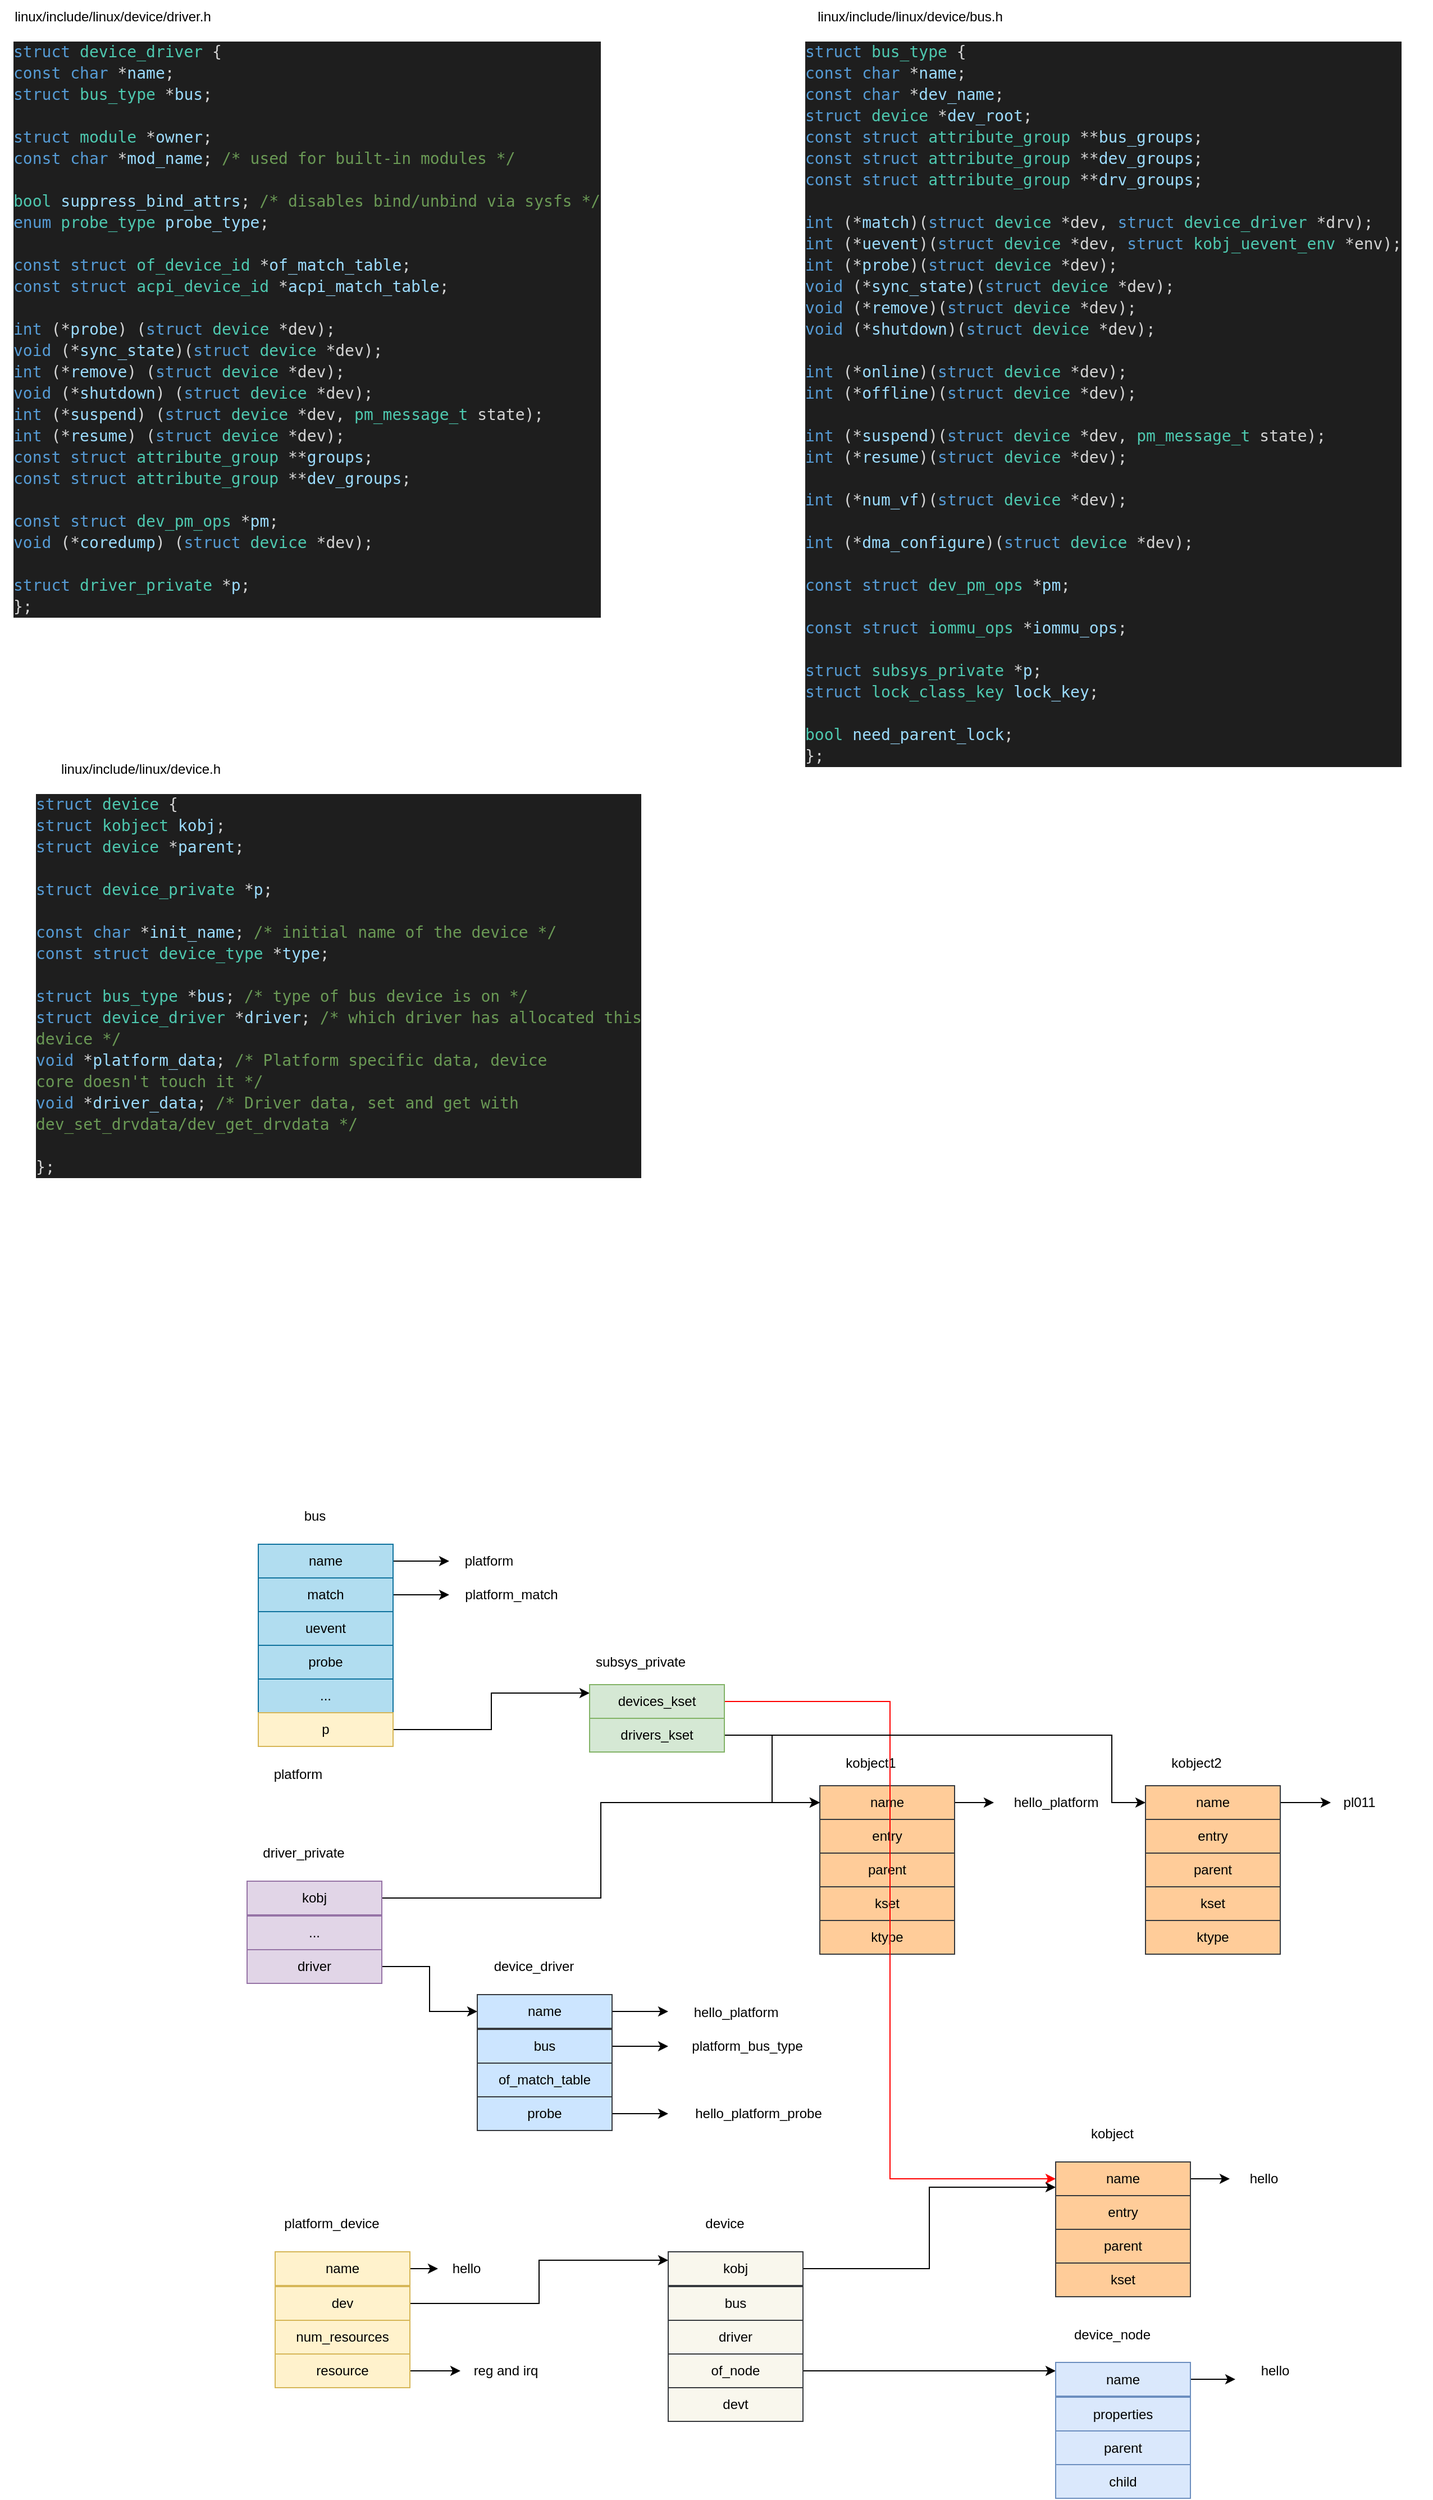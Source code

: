 <mxfile version="20.2.8" type="github">
  <diagram id="d7NLYTCu-5qukCgbCJom" name="device-driver">
    <mxGraphModel dx="1929" dy="1066" grid="1" gridSize="10" guides="1" tooltips="1" connect="1" arrows="1" fold="1" page="1" pageScale="1" pageWidth="850" pageHeight="1100" math="0" shadow="0">
      <root>
        <mxCell id="0" />
        <mxCell id="1" parent="0" />
        <mxCell id="vHzV1v6CMu6WBuoKaThm-1" value="linux/include/linux/device/driver.h" style="text;html=1;align=center;verticalAlign=middle;resizable=0;points=[];autosize=1;strokeColor=none;fillColor=none;" vertex="1" parent="1">
          <mxGeometry x="20" y="135" width="200" height="30" as="geometry" />
        </mxCell>
        <mxCell id="vHzV1v6CMu6WBuoKaThm-2" value="&lt;div style=&quot;color: rgb(212, 212, 212); background-color: rgb(30, 30, 30); font-family: &amp;quot;Droid Sans Mono&amp;quot;, &amp;quot;monospace&amp;quot;, monospace; font-weight: normal; font-size: 14px; line-height: 19px;&quot;&gt;&lt;div&gt;&lt;span style=&quot;color: #569cd6;&quot;&gt;struct&lt;/span&gt;&lt;span style=&quot;color: #d4d4d4;&quot;&gt; &lt;/span&gt;&lt;span style=&quot;color: #4ec9b0;&quot;&gt;device_driver&lt;/span&gt;&lt;span style=&quot;color: #d4d4d4;&quot;&gt; {&lt;/span&gt;&lt;/div&gt;&lt;div&gt;&lt;span style=&quot;color: #d4d4d4;&quot;&gt;    &lt;/span&gt;&lt;span style=&quot;color: #569cd6;&quot;&gt;const&lt;/span&gt;&lt;span style=&quot;color: #d4d4d4;&quot;&gt; &lt;/span&gt;&lt;span style=&quot;color: #569cd6;&quot;&gt;char&lt;/span&gt;&lt;span style=&quot;color: #d4d4d4;&quot;&gt;      *&lt;/span&gt;&lt;span style=&quot;color: #9cdcfe;&quot;&gt;name&lt;/span&gt;&lt;span style=&quot;color: #d4d4d4;&quot;&gt;;&lt;/span&gt;&lt;/div&gt;&lt;div&gt;&lt;span style=&quot;color: #d4d4d4;&quot;&gt;    &lt;/span&gt;&lt;span style=&quot;color: #569cd6;&quot;&gt;struct&lt;/span&gt;&lt;span style=&quot;color: #d4d4d4;&quot;&gt; &lt;/span&gt;&lt;span style=&quot;color: #4ec9b0;&quot;&gt;bus_type&lt;/span&gt;&lt;span style=&quot;color: #d4d4d4;&quot;&gt;     *&lt;/span&gt;&lt;span style=&quot;color: #9cdcfe;&quot;&gt;bus&lt;/span&gt;&lt;span style=&quot;color: #d4d4d4;&quot;&gt;;&lt;/span&gt;&lt;/div&gt;&lt;br&gt;&lt;div&gt;&lt;span style=&quot;color: #d4d4d4;&quot;&gt;    &lt;/span&gt;&lt;span style=&quot;color: #569cd6;&quot;&gt;struct&lt;/span&gt;&lt;span style=&quot;color: #d4d4d4;&quot;&gt; &lt;/span&gt;&lt;span style=&quot;color: #4ec9b0;&quot;&gt;module&lt;/span&gt;&lt;span style=&quot;color: #d4d4d4;&quot;&gt;       *&lt;/span&gt;&lt;span style=&quot;color: #9cdcfe;&quot;&gt;owner&lt;/span&gt;&lt;span style=&quot;color: #d4d4d4;&quot;&gt;;&lt;/span&gt;&lt;/div&gt;&lt;div&gt;&lt;span style=&quot;color: #d4d4d4;&quot;&gt;    &lt;/span&gt;&lt;span style=&quot;color: #569cd6;&quot;&gt;const&lt;/span&gt;&lt;span style=&quot;color: #d4d4d4;&quot;&gt; &lt;/span&gt;&lt;span style=&quot;color: #569cd6;&quot;&gt;char&lt;/span&gt;&lt;span style=&quot;color: #d4d4d4;&quot;&gt;      *&lt;/span&gt;&lt;span style=&quot;color: #9cdcfe;&quot;&gt;mod_name&lt;/span&gt;&lt;span style=&quot;color: #d4d4d4;&quot;&gt;;&lt;/span&gt;&lt;span style=&quot;color: #6a9955;&quot;&gt;  /* used for built-in modules */&lt;/span&gt;&lt;/div&gt;&lt;br&gt;&lt;div&gt;&lt;span style=&quot;color: #d4d4d4;&quot;&gt;    &lt;/span&gt;&lt;span style=&quot;color: #4ec9b0;&quot;&gt;bool&lt;/span&gt;&lt;span style=&quot;color: #d4d4d4;&quot;&gt; &lt;/span&gt;&lt;span style=&quot;color: #9cdcfe;&quot;&gt;suppress_bind_attrs&lt;/span&gt;&lt;span style=&quot;color: #d4d4d4;&quot;&gt;;&lt;/span&gt;&lt;span style=&quot;color: #6a9955;&quot;&gt;   /* disables bind/unbind via sysfs */&lt;/span&gt;&lt;/div&gt;&lt;div&gt;&lt;span style=&quot;color: #d4d4d4;&quot;&gt;    &lt;/span&gt;&lt;span style=&quot;color: #569cd6;&quot;&gt;enum&lt;/span&gt;&lt;span style=&quot;color: #d4d4d4;&quot;&gt; &lt;/span&gt;&lt;span style=&quot;color: #4ec9b0;&quot;&gt;probe_type&lt;/span&gt;&lt;span style=&quot;color: #d4d4d4;&quot;&gt; &lt;/span&gt;&lt;span style=&quot;color: #9cdcfe;&quot;&gt;probe_type&lt;/span&gt;&lt;span style=&quot;color: #d4d4d4;&quot;&gt;;&lt;/span&gt;&lt;/div&gt;&lt;br&gt;&lt;div&gt;&lt;span style=&quot;color: #d4d4d4;&quot;&gt;    &lt;/span&gt;&lt;span style=&quot;color: #569cd6;&quot;&gt;const&lt;/span&gt;&lt;span style=&quot;color: #d4d4d4;&quot;&gt; &lt;/span&gt;&lt;span style=&quot;color: #569cd6;&quot;&gt;struct&lt;/span&gt;&lt;span style=&quot;color: #d4d4d4;&quot;&gt; &lt;/span&gt;&lt;span style=&quot;color: #4ec9b0;&quot;&gt;of_device_id&lt;/span&gt;&lt;span style=&quot;color: #d4d4d4;&quot;&gt;   *&lt;/span&gt;&lt;span style=&quot;color: #9cdcfe;&quot;&gt;of_match_table&lt;/span&gt;&lt;span style=&quot;color: #d4d4d4;&quot;&gt;;&lt;/span&gt;&lt;/div&gt;&lt;div&gt;&lt;span style=&quot;color: #d4d4d4;&quot;&gt;    &lt;/span&gt;&lt;span style=&quot;color: #569cd6;&quot;&gt;const&lt;/span&gt;&lt;span style=&quot;color: #d4d4d4;&quot;&gt; &lt;/span&gt;&lt;span style=&quot;color: #569cd6;&quot;&gt;struct&lt;/span&gt;&lt;span style=&quot;color: #d4d4d4;&quot;&gt; &lt;/span&gt;&lt;span style=&quot;color: #4ec9b0;&quot;&gt;acpi_device_id&lt;/span&gt;&lt;span style=&quot;color: #d4d4d4;&quot;&gt; *&lt;/span&gt;&lt;span style=&quot;color: #9cdcfe;&quot;&gt;acpi_match_table&lt;/span&gt;&lt;span style=&quot;color: #d4d4d4;&quot;&gt;;&lt;/span&gt;&lt;/div&gt;&lt;br&gt;&lt;div&gt;&lt;span style=&quot;color: #d4d4d4;&quot;&gt;    &lt;/span&gt;&lt;span style=&quot;color: #569cd6;&quot;&gt;int&lt;/span&gt;&lt;span style=&quot;color: #d4d4d4;&quot;&gt; (*&lt;/span&gt;&lt;span style=&quot;color: #9cdcfe;&quot;&gt;probe&lt;/span&gt;&lt;span style=&quot;color: #d4d4d4;&quot;&gt;) (&lt;/span&gt;&lt;span style=&quot;color: #569cd6;&quot;&gt;struct&lt;/span&gt;&lt;span style=&quot;color: #d4d4d4;&quot;&gt; &lt;/span&gt;&lt;span style=&quot;color: #4ec9b0;&quot;&gt;device&lt;/span&gt;&lt;span style=&quot;color: #d4d4d4;&quot;&gt; *dev);&lt;/span&gt;&lt;/div&gt;&lt;div&gt;&lt;span style=&quot;color: #d4d4d4;&quot;&gt;    &lt;/span&gt;&lt;span style=&quot;color: #569cd6;&quot;&gt;void&lt;/span&gt;&lt;span style=&quot;color: #d4d4d4;&quot;&gt; (*&lt;/span&gt;&lt;span style=&quot;color: #9cdcfe;&quot;&gt;sync_state&lt;/span&gt;&lt;span style=&quot;color: #d4d4d4;&quot;&gt;)(&lt;/span&gt;&lt;span style=&quot;color: #569cd6;&quot;&gt;struct&lt;/span&gt;&lt;span style=&quot;color: #d4d4d4;&quot;&gt; &lt;/span&gt;&lt;span style=&quot;color: #4ec9b0;&quot;&gt;device&lt;/span&gt;&lt;span style=&quot;color: #d4d4d4;&quot;&gt; *dev);&lt;/span&gt;&lt;/div&gt;&lt;div&gt;&lt;span style=&quot;color: #d4d4d4;&quot;&gt;    &lt;/span&gt;&lt;span style=&quot;color: #569cd6;&quot;&gt;int&lt;/span&gt;&lt;span style=&quot;color: #d4d4d4;&quot;&gt; (*&lt;/span&gt;&lt;span style=&quot;color: #9cdcfe;&quot;&gt;remove&lt;/span&gt;&lt;span style=&quot;color: #d4d4d4;&quot;&gt;) (&lt;/span&gt;&lt;span style=&quot;color: #569cd6;&quot;&gt;struct&lt;/span&gt;&lt;span style=&quot;color: #d4d4d4;&quot;&gt; &lt;/span&gt;&lt;span style=&quot;color: #4ec9b0;&quot;&gt;device&lt;/span&gt;&lt;span style=&quot;color: #d4d4d4;&quot;&gt; *dev);&lt;/span&gt;&lt;/div&gt;&lt;div&gt;&lt;span style=&quot;color: #d4d4d4;&quot;&gt;    &lt;/span&gt;&lt;span style=&quot;color: #569cd6;&quot;&gt;void&lt;/span&gt;&lt;span style=&quot;color: #d4d4d4;&quot;&gt; (*&lt;/span&gt;&lt;span style=&quot;color: #9cdcfe;&quot;&gt;shutdown&lt;/span&gt;&lt;span style=&quot;color: #d4d4d4;&quot;&gt;) (&lt;/span&gt;&lt;span style=&quot;color: #569cd6;&quot;&gt;struct&lt;/span&gt;&lt;span style=&quot;color: #d4d4d4;&quot;&gt; &lt;/span&gt;&lt;span style=&quot;color: #4ec9b0;&quot;&gt;device&lt;/span&gt;&lt;span style=&quot;color: #d4d4d4;&quot;&gt; *dev);&lt;/span&gt;&lt;/div&gt;&lt;div&gt;&lt;span style=&quot;color: #d4d4d4;&quot;&gt;    &lt;/span&gt;&lt;span style=&quot;color: #569cd6;&quot;&gt;int&lt;/span&gt;&lt;span style=&quot;color: #d4d4d4;&quot;&gt; (*&lt;/span&gt;&lt;span style=&quot;color: #9cdcfe;&quot;&gt;suspend&lt;/span&gt;&lt;span style=&quot;color: #d4d4d4;&quot;&gt;) (&lt;/span&gt;&lt;span style=&quot;color: #569cd6;&quot;&gt;struct&lt;/span&gt;&lt;span style=&quot;color: #d4d4d4;&quot;&gt; &lt;/span&gt;&lt;span style=&quot;color: #4ec9b0;&quot;&gt;device&lt;/span&gt;&lt;span style=&quot;color: #d4d4d4;&quot;&gt; *dev, &lt;/span&gt;&lt;span style=&quot;color: #4ec9b0;&quot;&gt;pm_message_t&lt;/span&gt;&lt;span style=&quot;color: #d4d4d4;&quot;&gt; state);&lt;/span&gt;&lt;/div&gt;&lt;div&gt;&lt;span style=&quot;color: #d4d4d4;&quot;&gt;    &lt;/span&gt;&lt;span style=&quot;color: #569cd6;&quot;&gt;int&lt;/span&gt;&lt;span style=&quot;color: #d4d4d4;&quot;&gt; (*&lt;/span&gt;&lt;span style=&quot;color: #9cdcfe;&quot;&gt;resume&lt;/span&gt;&lt;span style=&quot;color: #d4d4d4;&quot;&gt;) (&lt;/span&gt;&lt;span style=&quot;color: #569cd6;&quot;&gt;struct&lt;/span&gt;&lt;span style=&quot;color: #d4d4d4;&quot;&gt; &lt;/span&gt;&lt;span style=&quot;color: #4ec9b0;&quot;&gt;device&lt;/span&gt;&lt;span style=&quot;color: #d4d4d4;&quot;&gt; *dev);&lt;/span&gt;&lt;/div&gt;&lt;div&gt;&lt;span style=&quot;color: #d4d4d4;&quot;&gt;    &lt;/span&gt;&lt;span style=&quot;color: #569cd6;&quot;&gt;const&lt;/span&gt;&lt;span style=&quot;color: #d4d4d4;&quot;&gt; &lt;/span&gt;&lt;span style=&quot;color: #569cd6;&quot;&gt;struct&lt;/span&gt;&lt;span style=&quot;color: #d4d4d4;&quot;&gt; &lt;/span&gt;&lt;span style=&quot;color: #4ec9b0;&quot;&gt;attribute_group&lt;/span&gt;&lt;span style=&quot;color: #d4d4d4;&quot;&gt; **&lt;/span&gt;&lt;span style=&quot;color: #9cdcfe;&quot;&gt;groups&lt;/span&gt;&lt;span style=&quot;color: #d4d4d4;&quot;&gt;;&lt;/span&gt;&lt;/div&gt;&lt;div&gt;&lt;span style=&quot;color: #d4d4d4;&quot;&gt;    &lt;/span&gt;&lt;span style=&quot;color: #569cd6;&quot;&gt;const&lt;/span&gt;&lt;span style=&quot;color: #d4d4d4;&quot;&gt; &lt;/span&gt;&lt;span style=&quot;color: #569cd6;&quot;&gt;struct&lt;/span&gt;&lt;span style=&quot;color: #d4d4d4;&quot;&gt; &lt;/span&gt;&lt;span style=&quot;color: #4ec9b0;&quot;&gt;attribute_group&lt;/span&gt;&lt;span style=&quot;color: #d4d4d4;&quot;&gt; **&lt;/span&gt;&lt;span style=&quot;color: #9cdcfe;&quot;&gt;dev_groups&lt;/span&gt;&lt;span style=&quot;color: #d4d4d4;&quot;&gt;;&lt;/span&gt;&lt;/div&gt;&lt;br&gt;&lt;div&gt;&lt;span style=&quot;color: #d4d4d4;&quot;&gt;    &lt;/span&gt;&lt;span style=&quot;color: #569cd6;&quot;&gt;const&lt;/span&gt;&lt;span style=&quot;color: #d4d4d4;&quot;&gt; &lt;/span&gt;&lt;span style=&quot;color: #569cd6;&quot;&gt;struct&lt;/span&gt;&lt;span style=&quot;color: #d4d4d4;&quot;&gt; &lt;/span&gt;&lt;span style=&quot;color: #4ec9b0;&quot;&gt;dev_pm_ops&lt;/span&gt;&lt;span style=&quot;color: #d4d4d4;&quot;&gt; *&lt;/span&gt;&lt;span style=&quot;color: #9cdcfe;&quot;&gt;pm&lt;/span&gt;&lt;span style=&quot;color: #d4d4d4;&quot;&gt;;&lt;/span&gt;&lt;/div&gt;&lt;div&gt;&lt;span style=&quot;color: #d4d4d4;&quot;&gt;    &lt;/span&gt;&lt;span style=&quot;color: #569cd6;&quot;&gt;void&lt;/span&gt;&lt;span style=&quot;color: #d4d4d4;&quot;&gt; (*&lt;/span&gt;&lt;span style=&quot;color: #9cdcfe;&quot;&gt;coredump&lt;/span&gt;&lt;span style=&quot;color: #d4d4d4;&quot;&gt;) (&lt;/span&gt;&lt;span style=&quot;color: #569cd6;&quot;&gt;struct&lt;/span&gt;&lt;span style=&quot;color: #d4d4d4;&quot;&gt; &lt;/span&gt;&lt;span style=&quot;color: #4ec9b0;&quot;&gt;device&lt;/span&gt;&lt;span style=&quot;color: #d4d4d4;&quot;&gt; *dev);&lt;/span&gt;&lt;/div&gt;&lt;br&gt;&lt;div&gt;&lt;span style=&quot;color: #d4d4d4;&quot;&gt;    &lt;/span&gt;&lt;span style=&quot;color: #569cd6;&quot;&gt;struct&lt;/span&gt;&lt;span style=&quot;color: #d4d4d4;&quot;&gt; &lt;/span&gt;&lt;span style=&quot;color: #4ec9b0;&quot;&gt;driver_private&lt;/span&gt;&lt;span style=&quot;color: #d4d4d4;&quot;&gt; *&lt;/span&gt;&lt;span style=&quot;color: #9cdcfe;&quot;&gt;p&lt;/span&gt;&lt;span style=&quot;color: #d4d4d4;&quot;&gt;;&lt;/span&gt;&lt;/div&gt;&lt;div&gt;&lt;span style=&quot;color: #d4d4d4;&quot;&gt;};&lt;/span&gt;&lt;/div&gt;&lt;/div&gt;" style="text;whiteSpace=wrap;html=1;" vertex="1" parent="1">
          <mxGeometry x="30" y="165" width="560" height="560" as="geometry" />
        </mxCell>
        <mxCell id="vHzV1v6CMu6WBuoKaThm-3" value="linux/include/linux/device/bus.h" style="text;html=1;align=center;verticalAlign=middle;resizable=0;points=[];autosize=1;strokeColor=none;fillColor=none;" vertex="1" parent="1">
          <mxGeometry x="735" y="135" width="190" height="30" as="geometry" />
        </mxCell>
        <mxCell id="vHzV1v6CMu6WBuoKaThm-4" value="&lt;div style=&quot;color: rgb(212, 212, 212); background-color: rgb(30, 30, 30); font-family: &amp;quot;Droid Sans Mono&amp;quot;, &amp;quot;monospace&amp;quot;, monospace; font-weight: normal; font-size: 14px; line-height: 19px;&quot;&gt;&lt;div&gt;&lt;span style=&quot;color: #569cd6;&quot;&gt;struct&lt;/span&gt;&lt;span style=&quot;color: #d4d4d4;&quot;&gt; &lt;/span&gt;&lt;span style=&quot;color: #4ec9b0;&quot;&gt;bus_type&lt;/span&gt;&lt;span style=&quot;color: #d4d4d4;&quot;&gt; {&lt;/span&gt;&lt;/div&gt;&lt;div&gt;&lt;span style=&quot;color: #d4d4d4;&quot;&gt;    &lt;/span&gt;&lt;span style=&quot;color: #569cd6;&quot;&gt;const&lt;/span&gt;&lt;span style=&quot;color: #d4d4d4;&quot;&gt; &lt;/span&gt;&lt;span style=&quot;color: #569cd6;&quot;&gt;char&lt;/span&gt;&lt;span style=&quot;color: #d4d4d4;&quot;&gt;      *&lt;/span&gt;&lt;span style=&quot;color: #9cdcfe;&quot;&gt;name&lt;/span&gt;&lt;span style=&quot;color: #d4d4d4;&quot;&gt;;&lt;/span&gt;&lt;/div&gt;&lt;div&gt;&lt;span style=&quot;color: #d4d4d4;&quot;&gt;    &lt;/span&gt;&lt;span style=&quot;color: #569cd6;&quot;&gt;const&lt;/span&gt;&lt;span style=&quot;color: #d4d4d4;&quot;&gt; &lt;/span&gt;&lt;span style=&quot;color: #569cd6;&quot;&gt;char&lt;/span&gt;&lt;span style=&quot;color: #d4d4d4;&quot;&gt;      *&lt;/span&gt;&lt;span style=&quot;color: #9cdcfe;&quot;&gt;dev_name&lt;/span&gt;&lt;span style=&quot;color: #d4d4d4;&quot;&gt;;&lt;/span&gt;&lt;/div&gt;&lt;div&gt;&lt;span style=&quot;color: #d4d4d4;&quot;&gt;    &lt;/span&gt;&lt;span style=&quot;color: #569cd6;&quot;&gt;struct&lt;/span&gt;&lt;span style=&quot;color: #d4d4d4;&quot;&gt; &lt;/span&gt;&lt;span style=&quot;color: #4ec9b0;&quot;&gt;device&lt;/span&gt;&lt;span style=&quot;color: #d4d4d4;&quot;&gt;       *&lt;/span&gt;&lt;span style=&quot;color: #9cdcfe;&quot;&gt;dev_root&lt;/span&gt;&lt;span style=&quot;color: #d4d4d4;&quot;&gt;;&lt;/span&gt;&lt;/div&gt;&lt;div&gt;&lt;span style=&quot;color: #d4d4d4;&quot;&gt;    &lt;/span&gt;&lt;span style=&quot;color: #569cd6;&quot;&gt;const&lt;/span&gt;&lt;span style=&quot;color: #d4d4d4;&quot;&gt; &lt;/span&gt;&lt;span style=&quot;color: #569cd6;&quot;&gt;struct&lt;/span&gt;&lt;span style=&quot;color: #d4d4d4;&quot;&gt; &lt;/span&gt;&lt;span style=&quot;color: #4ec9b0;&quot;&gt;attribute_group&lt;/span&gt;&lt;span style=&quot;color: #d4d4d4;&quot;&gt; **&lt;/span&gt;&lt;span style=&quot;color: #9cdcfe;&quot;&gt;bus_groups&lt;/span&gt;&lt;span style=&quot;color: #d4d4d4;&quot;&gt;;&lt;/span&gt;&lt;/div&gt;&lt;div&gt;&lt;span style=&quot;color: #d4d4d4;&quot;&gt;    &lt;/span&gt;&lt;span style=&quot;color: #569cd6;&quot;&gt;const&lt;/span&gt;&lt;span style=&quot;color: #d4d4d4;&quot;&gt; &lt;/span&gt;&lt;span style=&quot;color: #569cd6;&quot;&gt;struct&lt;/span&gt;&lt;span style=&quot;color: #d4d4d4;&quot;&gt; &lt;/span&gt;&lt;span style=&quot;color: #4ec9b0;&quot;&gt;attribute_group&lt;/span&gt;&lt;span style=&quot;color: #d4d4d4;&quot;&gt; **&lt;/span&gt;&lt;span style=&quot;color: #9cdcfe;&quot;&gt;dev_groups&lt;/span&gt;&lt;span style=&quot;color: #d4d4d4;&quot;&gt;;&lt;/span&gt;&lt;/div&gt;&lt;div&gt;&lt;span style=&quot;color: #d4d4d4;&quot;&gt;    &lt;/span&gt;&lt;span style=&quot;color: #569cd6;&quot;&gt;const&lt;/span&gt;&lt;span style=&quot;color: #d4d4d4;&quot;&gt; &lt;/span&gt;&lt;span style=&quot;color: #569cd6;&quot;&gt;struct&lt;/span&gt;&lt;span style=&quot;color: #d4d4d4;&quot;&gt; &lt;/span&gt;&lt;span style=&quot;color: #4ec9b0;&quot;&gt;attribute_group&lt;/span&gt;&lt;span style=&quot;color: #d4d4d4;&quot;&gt; **&lt;/span&gt;&lt;span style=&quot;color: #9cdcfe;&quot;&gt;drv_groups&lt;/span&gt;&lt;span style=&quot;color: #d4d4d4;&quot;&gt;;&lt;/span&gt;&lt;/div&gt;&lt;br&gt;&lt;div&gt;&lt;span style=&quot;color: #d4d4d4;&quot;&gt;    &lt;/span&gt;&lt;span style=&quot;color: #569cd6;&quot;&gt;int&lt;/span&gt;&lt;span style=&quot;color: #d4d4d4;&quot;&gt; (*&lt;/span&gt;&lt;span style=&quot;color: #9cdcfe;&quot;&gt;match&lt;/span&gt;&lt;span style=&quot;color: #d4d4d4;&quot;&gt;)(&lt;/span&gt;&lt;span style=&quot;color: #569cd6;&quot;&gt;struct&lt;/span&gt;&lt;span style=&quot;color: #d4d4d4;&quot;&gt; &lt;/span&gt;&lt;span style=&quot;color: #4ec9b0;&quot;&gt;device&lt;/span&gt;&lt;span style=&quot;color: #d4d4d4;&quot;&gt; *dev, &lt;/span&gt;&lt;span style=&quot;color: #569cd6;&quot;&gt;struct&lt;/span&gt;&lt;span style=&quot;color: #d4d4d4;&quot;&gt; &lt;/span&gt;&lt;span style=&quot;color: #4ec9b0;&quot;&gt;device_driver&lt;/span&gt;&lt;span style=&quot;color: #d4d4d4;&quot;&gt; *drv);&lt;/span&gt;&lt;/div&gt;&lt;div&gt;&lt;span style=&quot;color: #d4d4d4;&quot;&gt;    &lt;/span&gt;&lt;span style=&quot;color: #569cd6;&quot;&gt;int&lt;/span&gt;&lt;span style=&quot;color: #d4d4d4;&quot;&gt; (*&lt;/span&gt;&lt;span style=&quot;color: #9cdcfe;&quot;&gt;uevent&lt;/span&gt;&lt;span style=&quot;color: #d4d4d4;&quot;&gt;)(&lt;/span&gt;&lt;span style=&quot;color: #569cd6;&quot;&gt;struct&lt;/span&gt;&lt;span style=&quot;color: #d4d4d4;&quot;&gt; &lt;/span&gt;&lt;span style=&quot;color: #4ec9b0;&quot;&gt;device&lt;/span&gt;&lt;span style=&quot;color: #d4d4d4;&quot;&gt; *dev, &lt;/span&gt;&lt;span style=&quot;color: #569cd6;&quot;&gt;struct&lt;/span&gt;&lt;span style=&quot;color: #d4d4d4;&quot;&gt; &lt;/span&gt;&lt;span style=&quot;color: #4ec9b0;&quot;&gt;kobj_uevent_env&lt;/span&gt;&lt;span style=&quot;color: #d4d4d4;&quot;&gt; *env);&lt;/span&gt;&lt;/div&gt;&lt;div&gt;&lt;span style=&quot;color: #d4d4d4;&quot;&gt;    &lt;/span&gt;&lt;span style=&quot;color: #569cd6;&quot;&gt;int&lt;/span&gt;&lt;span style=&quot;color: #d4d4d4;&quot;&gt; (*&lt;/span&gt;&lt;span style=&quot;color: #9cdcfe;&quot;&gt;probe&lt;/span&gt;&lt;span style=&quot;color: #d4d4d4;&quot;&gt;)(&lt;/span&gt;&lt;span style=&quot;color: #569cd6;&quot;&gt;struct&lt;/span&gt;&lt;span style=&quot;color: #d4d4d4;&quot;&gt; &lt;/span&gt;&lt;span style=&quot;color: #4ec9b0;&quot;&gt;device&lt;/span&gt;&lt;span style=&quot;color: #d4d4d4;&quot;&gt; *dev);&lt;/span&gt;&lt;/div&gt;&lt;div&gt;&lt;span style=&quot;color: #d4d4d4;&quot;&gt;    &lt;/span&gt;&lt;span style=&quot;color: #569cd6;&quot;&gt;void&lt;/span&gt;&lt;span style=&quot;color: #d4d4d4;&quot;&gt; (*&lt;/span&gt;&lt;span style=&quot;color: #9cdcfe;&quot;&gt;sync_state&lt;/span&gt;&lt;span style=&quot;color: #d4d4d4;&quot;&gt;)(&lt;/span&gt;&lt;span style=&quot;color: #569cd6;&quot;&gt;struct&lt;/span&gt;&lt;span style=&quot;color: #d4d4d4;&quot;&gt; &lt;/span&gt;&lt;span style=&quot;color: #4ec9b0;&quot;&gt;device&lt;/span&gt;&lt;span style=&quot;color: #d4d4d4;&quot;&gt; *dev);&lt;/span&gt;&lt;/div&gt;&lt;div&gt;&lt;span style=&quot;color: #d4d4d4;&quot;&gt;    &lt;/span&gt;&lt;span style=&quot;color: #569cd6;&quot;&gt;void&lt;/span&gt;&lt;span style=&quot;color: #d4d4d4;&quot;&gt; (*&lt;/span&gt;&lt;span style=&quot;color: #9cdcfe;&quot;&gt;remove&lt;/span&gt;&lt;span style=&quot;color: #d4d4d4;&quot;&gt;)(&lt;/span&gt;&lt;span style=&quot;color: #569cd6;&quot;&gt;struct&lt;/span&gt;&lt;span style=&quot;color: #d4d4d4;&quot;&gt; &lt;/span&gt;&lt;span style=&quot;color: #4ec9b0;&quot;&gt;device&lt;/span&gt;&lt;span style=&quot;color: #d4d4d4;&quot;&gt; *dev);&lt;/span&gt;&lt;/div&gt;&lt;div&gt;&lt;span style=&quot;color: #d4d4d4;&quot;&gt;    &lt;/span&gt;&lt;span style=&quot;color: #569cd6;&quot;&gt;void&lt;/span&gt;&lt;span style=&quot;color: #d4d4d4;&quot;&gt; (*&lt;/span&gt;&lt;span style=&quot;color: #9cdcfe;&quot;&gt;shutdown&lt;/span&gt;&lt;span style=&quot;color: #d4d4d4;&quot;&gt;)(&lt;/span&gt;&lt;span style=&quot;color: #569cd6;&quot;&gt;struct&lt;/span&gt;&lt;span style=&quot;color: #d4d4d4;&quot;&gt; &lt;/span&gt;&lt;span style=&quot;color: #4ec9b0;&quot;&gt;device&lt;/span&gt;&lt;span style=&quot;color: #d4d4d4;&quot;&gt; *dev);&lt;/span&gt;&lt;/div&gt;&lt;br&gt;&lt;div&gt;&lt;span style=&quot;color: #d4d4d4;&quot;&gt;    &lt;/span&gt;&lt;span style=&quot;color: #569cd6;&quot;&gt;int&lt;/span&gt;&lt;span style=&quot;color: #d4d4d4;&quot;&gt; (*&lt;/span&gt;&lt;span style=&quot;color: #9cdcfe;&quot;&gt;online&lt;/span&gt;&lt;span style=&quot;color: #d4d4d4;&quot;&gt;)(&lt;/span&gt;&lt;span style=&quot;color: #569cd6;&quot;&gt;struct&lt;/span&gt;&lt;span style=&quot;color: #d4d4d4;&quot;&gt; &lt;/span&gt;&lt;span style=&quot;color: #4ec9b0;&quot;&gt;device&lt;/span&gt;&lt;span style=&quot;color: #d4d4d4;&quot;&gt; *dev);&lt;/span&gt;&lt;/div&gt;&lt;div&gt;&lt;span style=&quot;color: #d4d4d4;&quot;&gt;    &lt;/span&gt;&lt;span style=&quot;color: #569cd6;&quot;&gt;int&lt;/span&gt;&lt;span style=&quot;color: #d4d4d4;&quot;&gt; (*&lt;/span&gt;&lt;span style=&quot;color: #9cdcfe;&quot;&gt;offline&lt;/span&gt;&lt;span style=&quot;color: #d4d4d4;&quot;&gt;)(&lt;/span&gt;&lt;span style=&quot;color: #569cd6;&quot;&gt;struct&lt;/span&gt;&lt;span style=&quot;color: #d4d4d4;&quot;&gt; &lt;/span&gt;&lt;span style=&quot;color: #4ec9b0;&quot;&gt;device&lt;/span&gt;&lt;span style=&quot;color: #d4d4d4;&quot;&gt; *dev);&lt;/span&gt;&lt;/div&gt;&lt;br&gt;&lt;div&gt;&lt;span style=&quot;color: #d4d4d4;&quot;&gt;    &lt;/span&gt;&lt;span style=&quot;color: #569cd6;&quot;&gt;int&lt;/span&gt;&lt;span style=&quot;color: #d4d4d4;&quot;&gt; (*&lt;/span&gt;&lt;span style=&quot;color: #9cdcfe;&quot;&gt;suspend&lt;/span&gt;&lt;span style=&quot;color: #d4d4d4;&quot;&gt;)(&lt;/span&gt;&lt;span style=&quot;color: #569cd6;&quot;&gt;struct&lt;/span&gt;&lt;span style=&quot;color: #d4d4d4;&quot;&gt; &lt;/span&gt;&lt;span style=&quot;color: #4ec9b0;&quot;&gt;device&lt;/span&gt;&lt;span style=&quot;color: #d4d4d4;&quot;&gt; *dev, &lt;/span&gt;&lt;span style=&quot;color: #4ec9b0;&quot;&gt;pm_message_t&lt;/span&gt;&lt;span style=&quot;color: #d4d4d4;&quot;&gt; state);&lt;/span&gt;&lt;/div&gt;&lt;div&gt;&lt;span style=&quot;color: #d4d4d4;&quot;&gt;    &lt;/span&gt;&lt;span style=&quot;color: #569cd6;&quot;&gt;int&lt;/span&gt;&lt;span style=&quot;color: #d4d4d4;&quot;&gt; (*&lt;/span&gt;&lt;span style=&quot;color: #9cdcfe;&quot;&gt;resume&lt;/span&gt;&lt;span style=&quot;color: #d4d4d4;&quot;&gt;)(&lt;/span&gt;&lt;span style=&quot;color: #569cd6;&quot;&gt;struct&lt;/span&gt;&lt;span style=&quot;color: #d4d4d4;&quot;&gt; &lt;/span&gt;&lt;span style=&quot;color: #4ec9b0;&quot;&gt;device&lt;/span&gt;&lt;span style=&quot;color: #d4d4d4;&quot;&gt; *dev);&lt;/span&gt;&lt;/div&gt;&lt;br&gt;&lt;div&gt;&lt;span style=&quot;color: #d4d4d4;&quot;&gt;    &lt;/span&gt;&lt;span style=&quot;color: #569cd6;&quot;&gt;int&lt;/span&gt;&lt;span style=&quot;color: #d4d4d4;&quot;&gt; (*&lt;/span&gt;&lt;span style=&quot;color: #9cdcfe;&quot;&gt;num_vf&lt;/span&gt;&lt;span style=&quot;color: #d4d4d4;&quot;&gt;)(&lt;/span&gt;&lt;span style=&quot;color: #569cd6;&quot;&gt;struct&lt;/span&gt;&lt;span style=&quot;color: #d4d4d4;&quot;&gt; &lt;/span&gt;&lt;span style=&quot;color: #4ec9b0;&quot;&gt;device&lt;/span&gt;&lt;span style=&quot;color: #d4d4d4;&quot;&gt; *dev);&lt;/span&gt;&lt;/div&gt;&lt;br&gt;&lt;div&gt;&lt;span style=&quot;color: #d4d4d4;&quot;&gt;    &lt;/span&gt;&lt;span style=&quot;color: #569cd6;&quot;&gt;int&lt;/span&gt;&lt;span style=&quot;color: #d4d4d4;&quot;&gt; (*&lt;/span&gt;&lt;span style=&quot;color: #9cdcfe;&quot;&gt;dma_configure&lt;/span&gt;&lt;span style=&quot;color: #d4d4d4;&quot;&gt;)(&lt;/span&gt;&lt;span style=&quot;color: #569cd6;&quot;&gt;struct&lt;/span&gt;&lt;span style=&quot;color: #d4d4d4;&quot;&gt; &lt;/span&gt;&lt;span style=&quot;color: #4ec9b0;&quot;&gt;device&lt;/span&gt;&lt;span style=&quot;color: #d4d4d4;&quot;&gt; *dev);&lt;/span&gt;&lt;/div&gt;&lt;br&gt;&lt;div&gt;&lt;span style=&quot;color: #d4d4d4;&quot;&gt;    &lt;/span&gt;&lt;span style=&quot;color: #569cd6;&quot;&gt;const&lt;/span&gt;&lt;span style=&quot;color: #d4d4d4;&quot;&gt; &lt;/span&gt;&lt;span style=&quot;color: #569cd6;&quot;&gt;struct&lt;/span&gt;&lt;span style=&quot;color: #d4d4d4;&quot;&gt; &lt;/span&gt;&lt;span style=&quot;color: #4ec9b0;&quot;&gt;dev_pm_ops&lt;/span&gt;&lt;span style=&quot;color: #d4d4d4;&quot;&gt; *&lt;/span&gt;&lt;span style=&quot;color: #9cdcfe;&quot;&gt;pm&lt;/span&gt;&lt;span style=&quot;color: #d4d4d4;&quot;&gt;;&lt;/span&gt;&lt;/div&gt;&lt;br&gt;&lt;div&gt;&lt;span style=&quot;color: #d4d4d4;&quot;&gt;    &lt;/span&gt;&lt;span style=&quot;color: #569cd6;&quot;&gt;const&lt;/span&gt;&lt;span style=&quot;color: #d4d4d4;&quot;&gt; &lt;/span&gt;&lt;span style=&quot;color: #569cd6;&quot;&gt;struct&lt;/span&gt;&lt;span style=&quot;color: #d4d4d4;&quot;&gt; &lt;/span&gt;&lt;span style=&quot;color: #4ec9b0;&quot;&gt;iommu_ops&lt;/span&gt;&lt;span style=&quot;color: #d4d4d4;&quot;&gt; *&lt;/span&gt;&lt;span style=&quot;color: #9cdcfe;&quot;&gt;iommu_ops&lt;/span&gt;&lt;span style=&quot;color: #d4d4d4;&quot;&gt;;&lt;/span&gt;&lt;/div&gt;&lt;br&gt;&lt;div&gt;&lt;span style=&quot;color: #d4d4d4;&quot;&gt;    &lt;/span&gt;&lt;span style=&quot;color: #569cd6;&quot;&gt;struct&lt;/span&gt;&lt;span style=&quot;color: #d4d4d4;&quot;&gt; &lt;/span&gt;&lt;span style=&quot;color: #4ec9b0;&quot;&gt;subsys_private&lt;/span&gt;&lt;span style=&quot;color: #d4d4d4;&quot;&gt; *&lt;/span&gt;&lt;span style=&quot;color: #9cdcfe;&quot;&gt;p&lt;/span&gt;&lt;span style=&quot;color: #d4d4d4;&quot;&gt;;&lt;/span&gt;&lt;/div&gt;&lt;div&gt;&lt;span style=&quot;color: #d4d4d4;&quot;&gt;    &lt;/span&gt;&lt;span style=&quot;color: #569cd6;&quot;&gt;struct&lt;/span&gt;&lt;span style=&quot;color: #d4d4d4;&quot;&gt; &lt;/span&gt;&lt;span style=&quot;color: #4ec9b0;&quot;&gt;lock_class_key&lt;/span&gt;&lt;span style=&quot;color: #d4d4d4;&quot;&gt; &lt;/span&gt;&lt;span style=&quot;color: #9cdcfe;&quot;&gt;lock_key&lt;/span&gt;&lt;span style=&quot;color: #d4d4d4;&quot;&gt;;&lt;/span&gt;&lt;/div&gt;&lt;br&gt;&lt;div&gt;&lt;span style=&quot;color: #d4d4d4;&quot;&gt;    &lt;/span&gt;&lt;span style=&quot;color: #4ec9b0;&quot;&gt;bool&lt;/span&gt;&lt;span style=&quot;color: #d4d4d4;&quot;&gt; &lt;/span&gt;&lt;span style=&quot;color: #9cdcfe;&quot;&gt;need_parent_lock&lt;/span&gt;&lt;span style=&quot;color: #d4d4d4;&quot;&gt;;&lt;/span&gt;&lt;/div&gt;&lt;div&gt;&lt;span style=&quot;color: #d4d4d4;&quot;&gt;};&lt;/span&gt;&lt;/div&gt;&lt;/div&gt;" style="text;whiteSpace=wrap;html=1;" vertex="1" parent="1">
          <mxGeometry x="735" y="165" width="560" height="690" as="geometry" />
        </mxCell>
        <mxCell id="vHzV1v6CMu6WBuoKaThm-5" value="linux/include/linux/device.h" style="text;html=1;align=center;verticalAlign=middle;resizable=0;points=[];autosize=1;strokeColor=none;fillColor=none;" vertex="1" parent="1">
          <mxGeometry x="60" y="805" width="170" height="30" as="geometry" />
        </mxCell>
        <mxCell id="vHzV1v6CMu6WBuoKaThm-6" value="&lt;div style=&quot;color: rgb(212, 212, 212); background-color: rgb(30, 30, 30); font-family: &amp;quot;Droid Sans Mono&amp;quot;, &amp;quot;monospace&amp;quot;, monospace; font-weight: normal; font-size: 14px; line-height: 19px;&quot;&gt;&lt;div&gt;&lt;span style=&quot;color: #569cd6;&quot;&gt;struct&lt;/span&gt;&lt;span style=&quot;color: #d4d4d4;&quot;&gt; &lt;/span&gt;&lt;span style=&quot;color: #4ec9b0;&quot;&gt;device&lt;/span&gt;&lt;span style=&quot;color: #d4d4d4;&quot;&gt; {&lt;/span&gt;&lt;/div&gt;&lt;div&gt;&lt;span style=&quot;color: #d4d4d4;&quot;&gt;    &lt;/span&gt;&lt;span style=&quot;color: #569cd6;&quot;&gt;struct&lt;/span&gt;&lt;span style=&quot;color: #d4d4d4;&quot;&gt; &lt;/span&gt;&lt;span style=&quot;color: #4ec9b0;&quot;&gt;kobject&lt;/span&gt;&lt;span style=&quot;color: #d4d4d4;&quot;&gt; &lt;/span&gt;&lt;span style=&quot;color: #9cdcfe;&quot;&gt;kobj&lt;/span&gt;&lt;span style=&quot;color: #d4d4d4;&quot;&gt;;&lt;/span&gt;&lt;/div&gt;&lt;div&gt;&lt;span style=&quot;color: #d4d4d4;&quot;&gt;    &lt;/span&gt;&lt;span style=&quot;color: #569cd6;&quot;&gt;struct&lt;/span&gt;&lt;span style=&quot;color: #d4d4d4;&quot;&gt; &lt;/span&gt;&lt;span style=&quot;color: #4ec9b0;&quot;&gt;device&lt;/span&gt;&lt;span style=&quot;color: #d4d4d4;&quot;&gt;       *&lt;/span&gt;&lt;span style=&quot;color: #9cdcfe;&quot;&gt;parent&lt;/span&gt;&lt;span style=&quot;color: #d4d4d4;&quot;&gt;;&lt;/span&gt;&lt;/div&gt;&lt;br&gt;&lt;div&gt;&lt;span style=&quot;color: #d4d4d4;&quot;&gt;    &lt;/span&gt;&lt;span style=&quot;color: #569cd6;&quot;&gt;struct&lt;/span&gt;&lt;span style=&quot;color: #d4d4d4;&quot;&gt; &lt;/span&gt;&lt;span style=&quot;color: #4ec9b0;&quot;&gt;device_private&lt;/span&gt;&lt;span style=&quot;color: #d4d4d4;&quot;&gt;   *&lt;/span&gt;&lt;span style=&quot;color: #9cdcfe;&quot;&gt;p&lt;/span&gt;&lt;span style=&quot;color: #d4d4d4;&quot;&gt;;&lt;/span&gt;&lt;/div&gt;&lt;br&gt;&lt;div&gt;&lt;span style=&quot;color: #d4d4d4;&quot;&gt;    &lt;/span&gt;&lt;span style=&quot;color: #569cd6;&quot;&gt;const&lt;/span&gt;&lt;span style=&quot;color: #d4d4d4;&quot;&gt; &lt;/span&gt;&lt;span style=&quot;color: #569cd6;&quot;&gt;char&lt;/span&gt;&lt;span style=&quot;color: #d4d4d4;&quot;&gt;      *&lt;/span&gt;&lt;span style=&quot;color: #9cdcfe;&quot;&gt;init_name&lt;/span&gt;&lt;span style=&quot;color: #d4d4d4;&quot;&gt;;&lt;/span&gt;&lt;span style=&quot;color: #6a9955;&quot;&gt; /* initial name of the device */&lt;/span&gt;&lt;/div&gt;&lt;div&gt;&lt;span style=&quot;color: #d4d4d4;&quot;&gt;    &lt;/span&gt;&lt;span style=&quot;color: #569cd6;&quot;&gt;const&lt;/span&gt;&lt;span style=&quot;color: #d4d4d4;&quot;&gt; &lt;/span&gt;&lt;span style=&quot;color: #569cd6;&quot;&gt;struct&lt;/span&gt;&lt;span style=&quot;color: #d4d4d4;&quot;&gt; &lt;/span&gt;&lt;span style=&quot;color: #4ec9b0;&quot;&gt;device_type&lt;/span&gt;&lt;span style=&quot;color: #d4d4d4;&quot;&gt; *&lt;/span&gt;&lt;span style=&quot;color: #9cdcfe;&quot;&gt;type&lt;/span&gt;&lt;span style=&quot;color: #d4d4d4;&quot;&gt;;&lt;/span&gt;&lt;/div&gt;&lt;br&gt;&lt;div&gt;&lt;span style=&quot;color: #d4d4d4;&quot;&gt;    &lt;/span&gt;&lt;span style=&quot;color: #569cd6;&quot;&gt;struct&lt;/span&gt;&lt;span style=&quot;color: #d4d4d4;&quot;&gt; &lt;/span&gt;&lt;span style=&quot;color: #4ec9b0;&quot;&gt;bus_type&lt;/span&gt;&lt;span style=&quot;color: #d4d4d4;&quot;&gt; *&lt;/span&gt;&lt;span style=&quot;color: #9cdcfe;&quot;&gt;bus&lt;/span&gt;&lt;span style=&quot;color: #d4d4d4;&quot;&gt;;&lt;/span&gt;&lt;span style=&quot;color: #6a9955;&quot;&gt;       /* type of bus device is on */&lt;/span&gt;&lt;/div&gt;&lt;div&gt;&lt;span style=&quot;color: #d4d4d4;&quot;&gt;    &lt;/span&gt;&lt;span style=&quot;color: #569cd6;&quot;&gt;struct&lt;/span&gt;&lt;span style=&quot;color: #d4d4d4;&quot;&gt; &lt;/span&gt;&lt;span style=&quot;color: #4ec9b0;&quot;&gt;device_driver&lt;/span&gt;&lt;span style=&quot;color: #d4d4d4;&quot;&gt; *&lt;/span&gt;&lt;span style=&quot;color: #9cdcfe;&quot;&gt;driver&lt;/span&gt;&lt;span style=&quot;color: #d4d4d4;&quot;&gt;;&lt;/span&gt;&lt;span style=&quot;color: #6a9955;&quot;&gt;   /* which driver has allocated this&lt;/span&gt;&lt;/div&gt;&lt;div&gt;&lt;span style=&quot;color: #6a9955;&quot;&gt;                       device */&lt;/span&gt;&lt;/div&gt;&lt;div&gt;&lt;span style=&quot;color: #d4d4d4;&quot;&gt;    &lt;/span&gt;&lt;span style=&quot;color: #569cd6;&quot;&gt;void&lt;/span&gt;&lt;span style=&quot;color: #d4d4d4;&quot;&gt;        *&lt;/span&gt;&lt;span style=&quot;color: #9cdcfe;&quot;&gt;platform_data&lt;/span&gt;&lt;span style=&quot;color: #d4d4d4;&quot;&gt;;&lt;/span&gt;&lt;span style=&quot;color: #6a9955;&quot;&gt; /* Platform specific data, device&lt;/span&gt;&lt;/div&gt;&lt;div&gt;&lt;span style=&quot;color: #6a9955;&quot;&gt;                       core doesn&#39;t touch it */&lt;/span&gt;&lt;/div&gt;&lt;div&gt;&lt;span style=&quot;color: #d4d4d4;&quot;&gt;    &lt;/span&gt;&lt;span style=&quot;color: #569cd6;&quot;&gt;void&lt;/span&gt;&lt;span style=&quot;color: #d4d4d4;&quot;&gt;        *&lt;/span&gt;&lt;span style=&quot;color: #9cdcfe;&quot;&gt;driver_data&lt;/span&gt;&lt;span style=&quot;color: #d4d4d4;&quot;&gt;;&lt;/span&gt;&lt;span style=&quot;color: #6a9955;&quot;&gt;   /* Driver data, set and get with&lt;/span&gt;&lt;/div&gt;&lt;div&gt;&lt;span style=&quot;color: #6a9955;&quot;&gt;                       dev_set_drvdata/dev_get_drvdata */&lt;/span&gt;&lt;/div&gt;&lt;div&gt;&lt;br&gt;&lt;/div&gt;&lt;div&gt;&lt;span style=&quot;color: #d4d4d4;&quot;&gt;};&lt;/span&gt;&lt;/div&gt;&lt;/div&gt;" style="text;whiteSpace=wrap;html=1;" vertex="1" parent="1">
          <mxGeometry x="50" y="835" width="560" height="405" as="geometry" />
        </mxCell>
        <mxCell id="vHzV1v6CMu6WBuoKaThm-54" style="edgeStyle=orthogonalEdgeStyle;rounded=0;orthogonalLoop=1;jettySize=auto;html=1;" edge="1" parent="1" source="vHzV1v6CMu6WBuoKaThm-7">
          <mxGeometry relative="1" as="geometry">
            <mxPoint x="905" y="1740" as="targetPoint" />
          </mxGeometry>
        </mxCell>
        <mxCell id="vHzV1v6CMu6WBuoKaThm-7" value="name" style="rounded=0;whiteSpace=wrap;html=1;fillColor=#ffcc99;strokeColor=#36393d;" vertex="1" parent="1">
          <mxGeometry x="750" y="1725" width="120" height="30" as="geometry" />
        </mxCell>
        <mxCell id="vHzV1v6CMu6WBuoKaThm-8" value="entry" style="rounded=0;whiteSpace=wrap;html=1;fillColor=#ffcc99;strokeColor=#36393d;" vertex="1" parent="1">
          <mxGeometry x="750" y="1755" width="120" height="30" as="geometry" />
        </mxCell>
        <mxCell id="vHzV1v6CMu6WBuoKaThm-9" value="parent" style="rounded=0;whiteSpace=wrap;html=1;fillColor=#ffcc99;strokeColor=#36393d;" vertex="1" parent="1">
          <mxGeometry x="750" y="1785" width="120" height="30" as="geometry" />
        </mxCell>
        <mxCell id="vHzV1v6CMu6WBuoKaThm-10" value="kset" style="rounded=0;whiteSpace=wrap;html=1;fillColor=#ffcc99;strokeColor=#36393d;" vertex="1" parent="1">
          <mxGeometry x="750" y="1815" width="120" height="30" as="geometry" />
        </mxCell>
        <mxCell id="vHzV1v6CMu6WBuoKaThm-11" value="kobject1" style="text;html=1;align=center;verticalAlign=middle;resizable=0;points=[];autosize=1;strokeColor=none;fillColor=none;" vertex="1" parent="1">
          <mxGeometry x="760" y="1690" width="70" height="30" as="geometry" />
        </mxCell>
        <mxCell id="vHzV1v6CMu6WBuoKaThm-13" value="ktype" style="rounded=0;whiteSpace=wrap;html=1;fillColor=#ffcc99;strokeColor=#36393d;" vertex="1" parent="1">
          <mxGeometry x="750" y="1845" width="120" height="30" as="geometry" />
        </mxCell>
        <mxCell id="vHzV1v6CMu6WBuoKaThm-30" style="edgeStyle=orthogonalEdgeStyle;rounded=0;orthogonalLoop=1;jettySize=auto;html=1;" edge="1" parent="1" source="vHzV1v6CMu6WBuoKaThm-22">
          <mxGeometry relative="1" as="geometry">
            <mxPoint x="420" y="1525" as="targetPoint" />
          </mxGeometry>
        </mxCell>
        <mxCell id="vHzV1v6CMu6WBuoKaThm-22" value="name" style="rounded=0;whiteSpace=wrap;html=1;fillColor=#b1ddf0;strokeColor=#10739e;" vertex="1" parent="1">
          <mxGeometry x="250" y="1510" width="120" height="30" as="geometry" />
        </mxCell>
        <mxCell id="vHzV1v6CMu6WBuoKaThm-34" style="edgeStyle=orthogonalEdgeStyle;rounded=0;orthogonalLoop=1;jettySize=auto;html=1;" edge="1" parent="1" source="vHzV1v6CMu6WBuoKaThm-23" target="vHzV1v6CMu6WBuoKaThm-33">
          <mxGeometry relative="1" as="geometry" />
        </mxCell>
        <mxCell id="vHzV1v6CMu6WBuoKaThm-23" value="match" style="rounded=0;whiteSpace=wrap;html=1;fillColor=#b1ddf0;strokeColor=#10739e;" vertex="1" parent="1">
          <mxGeometry x="250" y="1540" width="120" height="30" as="geometry" />
        </mxCell>
        <mxCell id="vHzV1v6CMu6WBuoKaThm-24" value="uevent" style="rounded=0;whiteSpace=wrap;html=1;fillColor=#b1ddf0;strokeColor=#10739e;" vertex="1" parent="1">
          <mxGeometry x="250" y="1570" width="120" height="30" as="geometry" />
        </mxCell>
        <mxCell id="vHzV1v6CMu6WBuoKaThm-25" value="probe" style="rounded=0;whiteSpace=wrap;html=1;fillColor=#b1ddf0;strokeColor=#10739e;" vertex="1" parent="1">
          <mxGeometry x="250" y="1600" width="120" height="30" as="geometry" />
        </mxCell>
        <mxCell id="vHzV1v6CMu6WBuoKaThm-26" value="..." style="rounded=0;whiteSpace=wrap;html=1;fillColor=#b1ddf0;strokeColor=#10739e;" vertex="1" parent="1">
          <mxGeometry x="250" y="1630" width="120" height="30" as="geometry" />
        </mxCell>
        <mxCell id="vHzV1v6CMu6WBuoKaThm-44" style="edgeStyle=orthogonalEdgeStyle;rounded=0;orthogonalLoop=1;jettySize=auto;html=1;entryX=0;entryY=0.25;entryDx=0;entryDy=0;" edge="1" parent="1" source="vHzV1v6CMu6WBuoKaThm-27" target="vHzV1v6CMu6WBuoKaThm-35">
          <mxGeometry relative="1" as="geometry" />
        </mxCell>
        <mxCell id="vHzV1v6CMu6WBuoKaThm-27" value="p" style="rounded=0;whiteSpace=wrap;html=1;fillColor=#fff2cc;strokeColor=#d6b656;" vertex="1" parent="1">
          <mxGeometry x="250" y="1660" width="120" height="30" as="geometry" />
        </mxCell>
        <mxCell id="vHzV1v6CMu6WBuoKaThm-28" value="bus" style="text;html=1;align=center;verticalAlign=middle;resizable=0;points=[];autosize=1;strokeColor=none;fillColor=none;" vertex="1" parent="1">
          <mxGeometry x="280" y="1470" width="40" height="30" as="geometry" />
        </mxCell>
        <mxCell id="vHzV1v6CMu6WBuoKaThm-29" value="platform" style="text;html=1;align=center;verticalAlign=middle;resizable=0;points=[];autosize=1;strokeColor=none;fillColor=none;" vertex="1" parent="1">
          <mxGeometry x="250" y="1700" width="70" height="30" as="geometry" />
        </mxCell>
        <mxCell id="vHzV1v6CMu6WBuoKaThm-31" value="platform" style="text;html=1;align=center;verticalAlign=middle;resizable=0;points=[];autosize=1;strokeColor=none;fillColor=none;" vertex="1" parent="1">
          <mxGeometry x="420" y="1510" width="70" height="30" as="geometry" />
        </mxCell>
        <mxCell id="vHzV1v6CMu6WBuoKaThm-33" value="platform_match" style="text;html=1;align=center;verticalAlign=middle;resizable=0;points=[];autosize=1;strokeColor=none;fillColor=none;" vertex="1" parent="1">
          <mxGeometry x="420" y="1540" width="110" height="30" as="geometry" />
        </mxCell>
        <mxCell id="vHzV1v6CMu6WBuoKaThm-119" style="edgeStyle=orthogonalEdgeStyle;rounded=0;orthogonalLoop=1;jettySize=auto;html=1;entryX=0;entryY=0.5;entryDx=0;entryDy=0;strokeColor=#FF0000;" edge="1" parent="1" source="vHzV1v6CMu6WBuoKaThm-35" target="vHzV1v6CMu6WBuoKaThm-104">
          <mxGeometry relative="1" as="geometry" />
        </mxCell>
        <mxCell id="vHzV1v6CMu6WBuoKaThm-35" value="devices_kset" style="rounded=0;whiteSpace=wrap;html=1;fillColor=#d5e8d4;strokeColor=#82b366;" vertex="1" parent="1">
          <mxGeometry x="545" y="1635" width="120" height="30" as="geometry" />
        </mxCell>
        <mxCell id="vHzV1v6CMu6WBuoKaThm-58" style="edgeStyle=orthogonalEdgeStyle;rounded=0;orthogonalLoop=1;jettySize=auto;html=1;entryX=0;entryY=0.5;entryDx=0;entryDy=0;" edge="1" parent="1" source="vHzV1v6CMu6WBuoKaThm-36" target="vHzV1v6CMu6WBuoKaThm-7">
          <mxGeometry relative="1" as="geometry" />
        </mxCell>
        <mxCell id="vHzV1v6CMu6WBuoKaThm-59" style="edgeStyle=orthogonalEdgeStyle;rounded=0;orthogonalLoop=1;jettySize=auto;html=1;entryX=0;entryY=0.5;entryDx=0;entryDy=0;" edge="1" parent="1" source="vHzV1v6CMu6WBuoKaThm-36" target="vHzV1v6CMu6WBuoKaThm-45">
          <mxGeometry relative="1" as="geometry">
            <Array as="points">
              <mxPoint x="1010" y="1680" />
              <mxPoint x="1010" y="1740" />
            </Array>
          </mxGeometry>
        </mxCell>
        <mxCell id="vHzV1v6CMu6WBuoKaThm-36" value="drivers_kset" style="rounded=0;whiteSpace=wrap;html=1;fillColor=#d5e8d4;strokeColor=#82b366;" vertex="1" parent="1">
          <mxGeometry x="545" y="1665" width="120" height="30" as="geometry" />
        </mxCell>
        <mxCell id="vHzV1v6CMu6WBuoKaThm-39" value="subsys_private" style="text;html=1;align=center;verticalAlign=middle;resizable=0;points=[];autosize=1;strokeColor=none;fillColor=none;" vertex="1" parent="1">
          <mxGeometry x="540" y="1600" width="100" height="30" as="geometry" />
        </mxCell>
        <mxCell id="vHzV1v6CMu6WBuoKaThm-57" style="edgeStyle=orthogonalEdgeStyle;rounded=0;orthogonalLoop=1;jettySize=auto;html=1;" edge="1" parent="1" source="vHzV1v6CMu6WBuoKaThm-45" target="vHzV1v6CMu6WBuoKaThm-56">
          <mxGeometry relative="1" as="geometry" />
        </mxCell>
        <mxCell id="vHzV1v6CMu6WBuoKaThm-45" value="name" style="rounded=0;whiteSpace=wrap;html=1;fillColor=#ffcc99;strokeColor=#36393d;" vertex="1" parent="1">
          <mxGeometry x="1040" y="1725" width="120" height="30" as="geometry" />
        </mxCell>
        <mxCell id="vHzV1v6CMu6WBuoKaThm-46" value="entry" style="rounded=0;whiteSpace=wrap;html=1;fillColor=#ffcc99;strokeColor=#36393d;" vertex="1" parent="1">
          <mxGeometry x="1040" y="1755" width="120" height="30" as="geometry" />
        </mxCell>
        <mxCell id="vHzV1v6CMu6WBuoKaThm-47" value="parent" style="rounded=0;whiteSpace=wrap;html=1;fillColor=#ffcc99;strokeColor=#36393d;" vertex="1" parent="1">
          <mxGeometry x="1040" y="1785" width="120" height="30" as="geometry" />
        </mxCell>
        <mxCell id="vHzV1v6CMu6WBuoKaThm-48" value="kset" style="rounded=0;whiteSpace=wrap;html=1;fillColor=#ffcc99;strokeColor=#36393d;" vertex="1" parent="1">
          <mxGeometry x="1040" y="1815" width="120" height="30" as="geometry" />
        </mxCell>
        <mxCell id="vHzV1v6CMu6WBuoKaThm-49" value="kobject2" style="text;html=1;align=center;verticalAlign=middle;resizable=0;points=[];autosize=1;strokeColor=none;fillColor=none;" vertex="1" parent="1">
          <mxGeometry x="1050" y="1690" width="70" height="30" as="geometry" />
        </mxCell>
        <mxCell id="vHzV1v6CMu6WBuoKaThm-50" value="ktype" style="rounded=0;whiteSpace=wrap;html=1;fillColor=#ffcc99;strokeColor=#36393d;" vertex="1" parent="1">
          <mxGeometry x="1040" y="1845" width="120" height="30" as="geometry" />
        </mxCell>
        <mxCell id="vHzV1v6CMu6WBuoKaThm-55" value="hello_platform" style="text;html=1;align=center;verticalAlign=middle;resizable=0;points=[];autosize=1;strokeColor=none;fillColor=none;" vertex="1" parent="1">
          <mxGeometry x="910" y="1725" width="100" height="30" as="geometry" />
        </mxCell>
        <mxCell id="vHzV1v6CMu6WBuoKaThm-56" value="pl011" style="text;html=1;align=center;verticalAlign=middle;resizable=0;points=[];autosize=1;strokeColor=none;fillColor=none;" vertex="1" parent="1">
          <mxGeometry x="1205" y="1725" width="50" height="30" as="geometry" />
        </mxCell>
        <mxCell id="vHzV1v6CMu6WBuoKaThm-79" style="edgeStyle=orthogonalEdgeStyle;rounded=0;orthogonalLoop=1;jettySize=auto;html=1;entryX=0;entryY=0.5;entryDx=0;entryDy=0;" edge="1" parent="1" source="vHzV1v6CMu6WBuoKaThm-60" target="vHzV1v6CMu6WBuoKaThm-7">
          <mxGeometry relative="1" as="geometry" />
        </mxCell>
        <mxCell id="vHzV1v6CMu6WBuoKaThm-60" value="kobj" style="rounded=0;whiteSpace=wrap;html=1;fillColor=#e1d5e7;strokeColor=#9673a6;" vertex="1" parent="1">
          <mxGeometry x="240" y="1810" width="120" height="30" as="geometry" />
        </mxCell>
        <mxCell id="vHzV1v6CMu6WBuoKaThm-64" value="..." style="rounded=0;whiteSpace=wrap;html=1;fillColor=#e1d5e7;strokeColor=#9673a6;" vertex="1" parent="1">
          <mxGeometry x="240" y="1841" width="120" height="30" as="geometry" />
        </mxCell>
        <mxCell id="vHzV1v6CMu6WBuoKaThm-80" style="edgeStyle=orthogonalEdgeStyle;rounded=0;orthogonalLoop=1;jettySize=auto;html=1;entryX=0;entryY=0.5;entryDx=0;entryDy=0;" edge="1" parent="1" source="vHzV1v6CMu6WBuoKaThm-65" target="vHzV1v6CMu6WBuoKaThm-68">
          <mxGeometry relative="1" as="geometry" />
        </mxCell>
        <mxCell id="vHzV1v6CMu6WBuoKaThm-65" value="driver" style="rounded=0;whiteSpace=wrap;html=1;fillColor=#e1d5e7;strokeColor=#9673a6;" vertex="1" parent="1">
          <mxGeometry x="240" y="1871" width="120" height="30" as="geometry" />
        </mxCell>
        <mxCell id="vHzV1v6CMu6WBuoKaThm-66" value="driver_private" style="text;html=1;align=center;verticalAlign=middle;resizable=0;points=[];autosize=1;strokeColor=none;fillColor=none;" vertex="1" parent="1">
          <mxGeometry x="240" y="1770" width="100" height="30" as="geometry" />
        </mxCell>
        <mxCell id="vHzV1v6CMu6WBuoKaThm-73" style="edgeStyle=orthogonalEdgeStyle;rounded=0;orthogonalLoop=1;jettySize=auto;html=1;" edge="1" parent="1" source="vHzV1v6CMu6WBuoKaThm-68">
          <mxGeometry relative="1" as="geometry">
            <mxPoint x="615" y="1926" as="targetPoint" />
          </mxGeometry>
        </mxCell>
        <mxCell id="vHzV1v6CMu6WBuoKaThm-68" value="name" style="rounded=0;whiteSpace=wrap;html=1;fillColor=#cce5ff;strokeColor=#36393d;" vertex="1" parent="1">
          <mxGeometry x="445" y="1911" width="120" height="30" as="geometry" />
        </mxCell>
        <mxCell id="vHzV1v6CMu6WBuoKaThm-75" style="edgeStyle=orthogonalEdgeStyle;rounded=0;orthogonalLoop=1;jettySize=auto;html=1;" edge="1" parent="1" source="vHzV1v6CMu6WBuoKaThm-69">
          <mxGeometry relative="1" as="geometry">
            <mxPoint x="615" y="1957" as="targetPoint" />
          </mxGeometry>
        </mxCell>
        <mxCell id="vHzV1v6CMu6WBuoKaThm-69" value="bus" style="rounded=0;whiteSpace=wrap;html=1;fillColor=#cce5ff;strokeColor=#36393d;" vertex="1" parent="1">
          <mxGeometry x="445" y="1942" width="120" height="30" as="geometry" />
        </mxCell>
        <mxCell id="vHzV1v6CMu6WBuoKaThm-70" value="of_match_table" style="rounded=0;whiteSpace=wrap;html=1;fillColor=#cce5ff;strokeColor=#36393d;" vertex="1" parent="1">
          <mxGeometry x="445" y="1972" width="120" height="30" as="geometry" />
        </mxCell>
        <mxCell id="vHzV1v6CMu6WBuoKaThm-71" value="device_driver" style="text;html=1;align=center;verticalAlign=middle;resizable=0;points=[];autosize=1;strokeColor=none;fillColor=none;" vertex="1" parent="1">
          <mxGeometry x="450" y="1871" width="90" height="30" as="geometry" />
        </mxCell>
        <mxCell id="vHzV1v6CMu6WBuoKaThm-77" style="edgeStyle=orthogonalEdgeStyle;rounded=0;orthogonalLoop=1;jettySize=auto;html=1;" edge="1" parent="1" source="vHzV1v6CMu6WBuoKaThm-72">
          <mxGeometry relative="1" as="geometry">
            <mxPoint x="615" y="2017" as="targetPoint" />
          </mxGeometry>
        </mxCell>
        <mxCell id="vHzV1v6CMu6WBuoKaThm-72" value="probe" style="rounded=0;whiteSpace=wrap;html=1;fillColor=#cce5ff;strokeColor=#36393d;" vertex="1" parent="1">
          <mxGeometry x="445" y="2002" width="120" height="30" as="geometry" />
        </mxCell>
        <mxCell id="vHzV1v6CMu6WBuoKaThm-74" value="hello_platform" style="text;html=1;align=center;verticalAlign=middle;resizable=0;points=[];autosize=1;strokeColor=none;fillColor=none;" vertex="1" parent="1">
          <mxGeometry x="625" y="1912" width="100" height="30" as="geometry" />
        </mxCell>
        <mxCell id="vHzV1v6CMu6WBuoKaThm-76" value="platform_bus_type" style="text;html=1;align=center;verticalAlign=middle;resizable=0;points=[];autosize=1;strokeColor=none;fillColor=none;" vertex="1" parent="1">
          <mxGeometry x="625" y="1942" width="120" height="30" as="geometry" />
        </mxCell>
        <mxCell id="vHzV1v6CMu6WBuoKaThm-78" value="hello_platform_probe" style="text;html=1;align=center;verticalAlign=middle;resizable=0;points=[];autosize=1;strokeColor=none;fillColor=none;" vertex="1" parent="1">
          <mxGeometry x="625" y="2002" width="140" height="30" as="geometry" />
        </mxCell>
        <mxCell id="vHzV1v6CMu6WBuoKaThm-117" style="edgeStyle=orthogonalEdgeStyle;rounded=0;orthogonalLoop=1;jettySize=auto;html=1;" edge="1" parent="1" source="vHzV1v6CMu6WBuoKaThm-82">
          <mxGeometry relative="1" as="geometry">
            <mxPoint x="410" y="2155" as="targetPoint" />
          </mxGeometry>
        </mxCell>
        <mxCell id="vHzV1v6CMu6WBuoKaThm-82" value="name" style="rounded=0;whiteSpace=wrap;html=1;fillColor=#fff2cc;strokeColor=#d6b656;" vertex="1" parent="1">
          <mxGeometry x="265" y="2140" width="120" height="30" as="geometry" />
        </mxCell>
        <mxCell id="vHzV1v6CMu6WBuoKaThm-93" style="edgeStyle=orthogonalEdgeStyle;rounded=0;orthogonalLoop=1;jettySize=auto;html=1;entryX=0;entryY=0.25;entryDx=0;entryDy=0;" edge="1" parent="1" source="vHzV1v6CMu6WBuoKaThm-83" target="vHzV1v6CMu6WBuoKaThm-87">
          <mxGeometry relative="1" as="geometry" />
        </mxCell>
        <mxCell id="vHzV1v6CMu6WBuoKaThm-83" value="dev" style="rounded=0;whiteSpace=wrap;html=1;fillColor=#fff2cc;strokeColor=#d6b656;" vertex="1" parent="1">
          <mxGeometry x="265" y="2171" width="120" height="30" as="geometry" />
        </mxCell>
        <mxCell id="vHzV1v6CMu6WBuoKaThm-84" value="num_resources" style="rounded=0;whiteSpace=wrap;html=1;fillColor=#fff2cc;strokeColor=#d6b656;" vertex="1" parent="1">
          <mxGeometry x="265" y="2201" width="120" height="30" as="geometry" />
        </mxCell>
        <mxCell id="vHzV1v6CMu6WBuoKaThm-85" value="platform_device" style="text;html=1;align=center;verticalAlign=middle;resizable=0;points=[];autosize=1;strokeColor=none;fillColor=none;" vertex="1" parent="1">
          <mxGeometry x="260" y="2100" width="110" height="30" as="geometry" />
        </mxCell>
        <mxCell id="vHzV1v6CMu6WBuoKaThm-100" style="edgeStyle=orthogonalEdgeStyle;rounded=0;orthogonalLoop=1;jettySize=auto;html=1;" edge="1" parent="1" source="vHzV1v6CMu6WBuoKaThm-86">
          <mxGeometry relative="1" as="geometry">
            <mxPoint x="430" y="2246" as="targetPoint" />
          </mxGeometry>
        </mxCell>
        <mxCell id="vHzV1v6CMu6WBuoKaThm-86" value="resource" style="rounded=0;whiteSpace=wrap;html=1;fillColor=#fff2cc;strokeColor=#d6b656;" vertex="1" parent="1">
          <mxGeometry x="265" y="2231" width="120" height="30" as="geometry" />
        </mxCell>
        <mxCell id="vHzV1v6CMu6WBuoKaThm-113" style="edgeStyle=orthogonalEdgeStyle;rounded=0;orthogonalLoop=1;jettySize=auto;html=1;entryX=0;entryY=0.75;entryDx=0;entryDy=0;" edge="1" parent="1" source="vHzV1v6CMu6WBuoKaThm-87" target="vHzV1v6CMu6WBuoKaThm-104">
          <mxGeometry relative="1" as="geometry" />
        </mxCell>
        <mxCell id="vHzV1v6CMu6WBuoKaThm-87" value="kobj" style="rounded=0;whiteSpace=wrap;html=1;fillColor=#f9f7ed;strokeColor=#36393d;" vertex="1" parent="1">
          <mxGeometry x="615" y="2140" width="120" height="30" as="geometry" />
        </mxCell>
        <mxCell id="vHzV1v6CMu6WBuoKaThm-88" value="bus" style="rounded=0;whiteSpace=wrap;html=1;fillColor=#f9f7ed;strokeColor=#36393d;" vertex="1" parent="1">
          <mxGeometry x="615" y="2171" width="120" height="30" as="geometry" />
        </mxCell>
        <mxCell id="vHzV1v6CMu6WBuoKaThm-89" value="driver" style="rounded=0;whiteSpace=wrap;html=1;fillColor=#f9f7ed;strokeColor=#36393d;" vertex="1" parent="1">
          <mxGeometry x="615" y="2201" width="120" height="30" as="geometry" />
        </mxCell>
        <mxCell id="vHzV1v6CMu6WBuoKaThm-90" value="device" style="text;html=1;align=center;verticalAlign=middle;resizable=0;points=[];autosize=1;strokeColor=none;fillColor=none;" vertex="1" parent="1">
          <mxGeometry x="635" y="2100" width="60" height="30" as="geometry" />
        </mxCell>
        <mxCell id="vHzV1v6CMu6WBuoKaThm-102" style="edgeStyle=orthogonalEdgeStyle;rounded=0;orthogonalLoop=1;jettySize=auto;html=1;entryX=0;entryY=0.25;entryDx=0;entryDy=0;" edge="1" parent="1" source="vHzV1v6CMu6WBuoKaThm-91" target="vHzV1v6CMu6WBuoKaThm-94">
          <mxGeometry relative="1" as="geometry" />
        </mxCell>
        <mxCell id="vHzV1v6CMu6WBuoKaThm-91" value="of_node" style="rounded=0;whiteSpace=wrap;html=1;fillColor=#f9f7ed;strokeColor=#36393d;" vertex="1" parent="1">
          <mxGeometry x="615" y="2231" width="120" height="30" as="geometry" />
        </mxCell>
        <mxCell id="vHzV1v6CMu6WBuoKaThm-92" value="devt" style="rounded=0;whiteSpace=wrap;html=1;fillColor=#f9f7ed;strokeColor=#36393d;" vertex="1" parent="1">
          <mxGeometry x="615" y="2261" width="120" height="30" as="geometry" />
        </mxCell>
        <mxCell id="vHzV1v6CMu6WBuoKaThm-115" style="edgeStyle=orthogonalEdgeStyle;rounded=0;orthogonalLoop=1;jettySize=auto;html=1;" edge="1" parent="1" source="vHzV1v6CMu6WBuoKaThm-94">
          <mxGeometry relative="1" as="geometry">
            <mxPoint x="1120" y="2253.5" as="targetPoint" />
          </mxGeometry>
        </mxCell>
        <mxCell id="vHzV1v6CMu6WBuoKaThm-94" value="name" style="rounded=0;whiteSpace=wrap;html=1;fillColor=#dae8fc;strokeColor=#6c8ebf;" vertex="1" parent="1">
          <mxGeometry x="960" y="2238.5" width="120" height="30" as="geometry" />
        </mxCell>
        <mxCell id="vHzV1v6CMu6WBuoKaThm-95" value="properties" style="rounded=0;whiteSpace=wrap;html=1;fillColor=#dae8fc;strokeColor=#6c8ebf;" vertex="1" parent="1">
          <mxGeometry x="960" y="2269.5" width="120" height="30" as="geometry" />
        </mxCell>
        <mxCell id="vHzV1v6CMu6WBuoKaThm-96" value="parent" style="rounded=0;whiteSpace=wrap;html=1;fillColor=#dae8fc;strokeColor=#6c8ebf;" vertex="1" parent="1">
          <mxGeometry x="960" y="2299.5" width="120" height="30" as="geometry" />
        </mxCell>
        <mxCell id="vHzV1v6CMu6WBuoKaThm-97" value="device_node" style="text;html=1;align=center;verticalAlign=middle;resizable=0;points=[];autosize=1;strokeColor=none;fillColor=none;" vertex="1" parent="1">
          <mxGeometry x="965" y="2198.5" width="90" height="30" as="geometry" />
        </mxCell>
        <mxCell id="vHzV1v6CMu6WBuoKaThm-98" value="child" style="rounded=0;whiteSpace=wrap;html=1;fillColor=#dae8fc;strokeColor=#6c8ebf;" vertex="1" parent="1">
          <mxGeometry x="960" y="2329.5" width="120" height="30" as="geometry" />
        </mxCell>
        <mxCell id="vHzV1v6CMu6WBuoKaThm-101" value="reg and irq" style="text;html=1;align=center;verticalAlign=middle;resizable=0;points=[];autosize=1;strokeColor=none;fillColor=none;" vertex="1" parent="1">
          <mxGeometry x="430" y="2231" width="80" height="30" as="geometry" />
        </mxCell>
        <mxCell id="vHzV1v6CMu6WBuoKaThm-103" style="edgeStyle=orthogonalEdgeStyle;rounded=0;orthogonalLoop=1;jettySize=auto;html=1;" edge="1" source="vHzV1v6CMu6WBuoKaThm-104" parent="1">
          <mxGeometry relative="1" as="geometry">
            <mxPoint x="1115" y="2075" as="targetPoint" />
          </mxGeometry>
        </mxCell>
        <mxCell id="vHzV1v6CMu6WBuoKaThm-104" value="name" style="rounded=0;whiteSpace=wrap;html=1;fillColor=#ffcc99;strokeColor=#36393d;" vertex="1" parent="1">
          <mxGeometry x="960" y="2060" width="120" height="30" as="geometry" />
        </mxCell>
        <mxCell id="vHzV1v6CMu6WBuoKaThm-105" value="entry" style="rounded=0;whiteSpace=wrap;html=1;fillColor=#ffcc99;strokeColor=#36393d;" vertex="1" parent="1">
          <mxGeometry x="960" y="2090" width="120" height="30" as="geometry" />
        </mxCell>
        <mxCell id="vHzV1v6CMu6WBuoKaThm-106" value="parent" style="rounded=0;whiteSpace=wrap;html=1;fillColor=#ffcc99;strokeColor=#36393d;" vertex="1" parent="1">
          <mxGeometry x="960" y="2120" width="120" height="30" as="geometry" />
        </mxCell>
        <mxCell id="vHzV1v6CMu6WBuoKaThm-107" value="kset" style="rounded=0;whiteSpace=wrap;html=1;fillColor=#ffcc99;strokeColor=#36393d;" vertex="1" parent="1">
          <mxGeometry x="960" y="2150" width="120" height="30" as="geometry" />
        </mxCell>
        <mxCell id="vHzV1v6CMu6WBuoKaThm-112" value="kobject" style="text;html=1;align=center;verticalAlign=middle;resizable=0;points=[];autosize=1;strokeColor=none;fillColor=none;" vertex="1" parent="1">
          <mxGeometry x="980" y="2020" width="60" height="30" as="geometry" />
        </mxCell>
        <mxCell id="vHzV1v6CMu6WBuoKaThm-114" value="hello" style="text;html=1;align=center;verticalAlign=middle;resizable=0;points=[];autosize=1;strokeColor=none;fillColor=none;" vertex="1" parent="1">
          <mxGeometry x="1120" y="2060" width="50" height="30" as="geometry" />
        </mxCell>
        <mxCell id="vHzV1v6CMu6WBuoKaThm-116" value="hello" style="text;html=1;align=center;verticalAlign=middle;resizable=0;points=[];autosize=1;strokeColor=none;fillColor=none;" vertex="1" parent="1">
          <mxGeometry x="1130" y="2231" width="50" height="30" as="geometry" />
        </mxCell>
        <mxCell id="vHzV1v6CMu6WBuoKaThm-118" value="hello" style="text;html=1;align=center;verticalAlign=middle;resizable=0;points=[];autosize=1;strokeColor=none;fillColor=none;" vertex="1" parent="1">
          <mxGeometry x="410" y="2140" width="50" height="30" as="geometry" />
        </mxCell>
      </root>
    </mxGraphModel>
  </diagram>
</mxfile>
